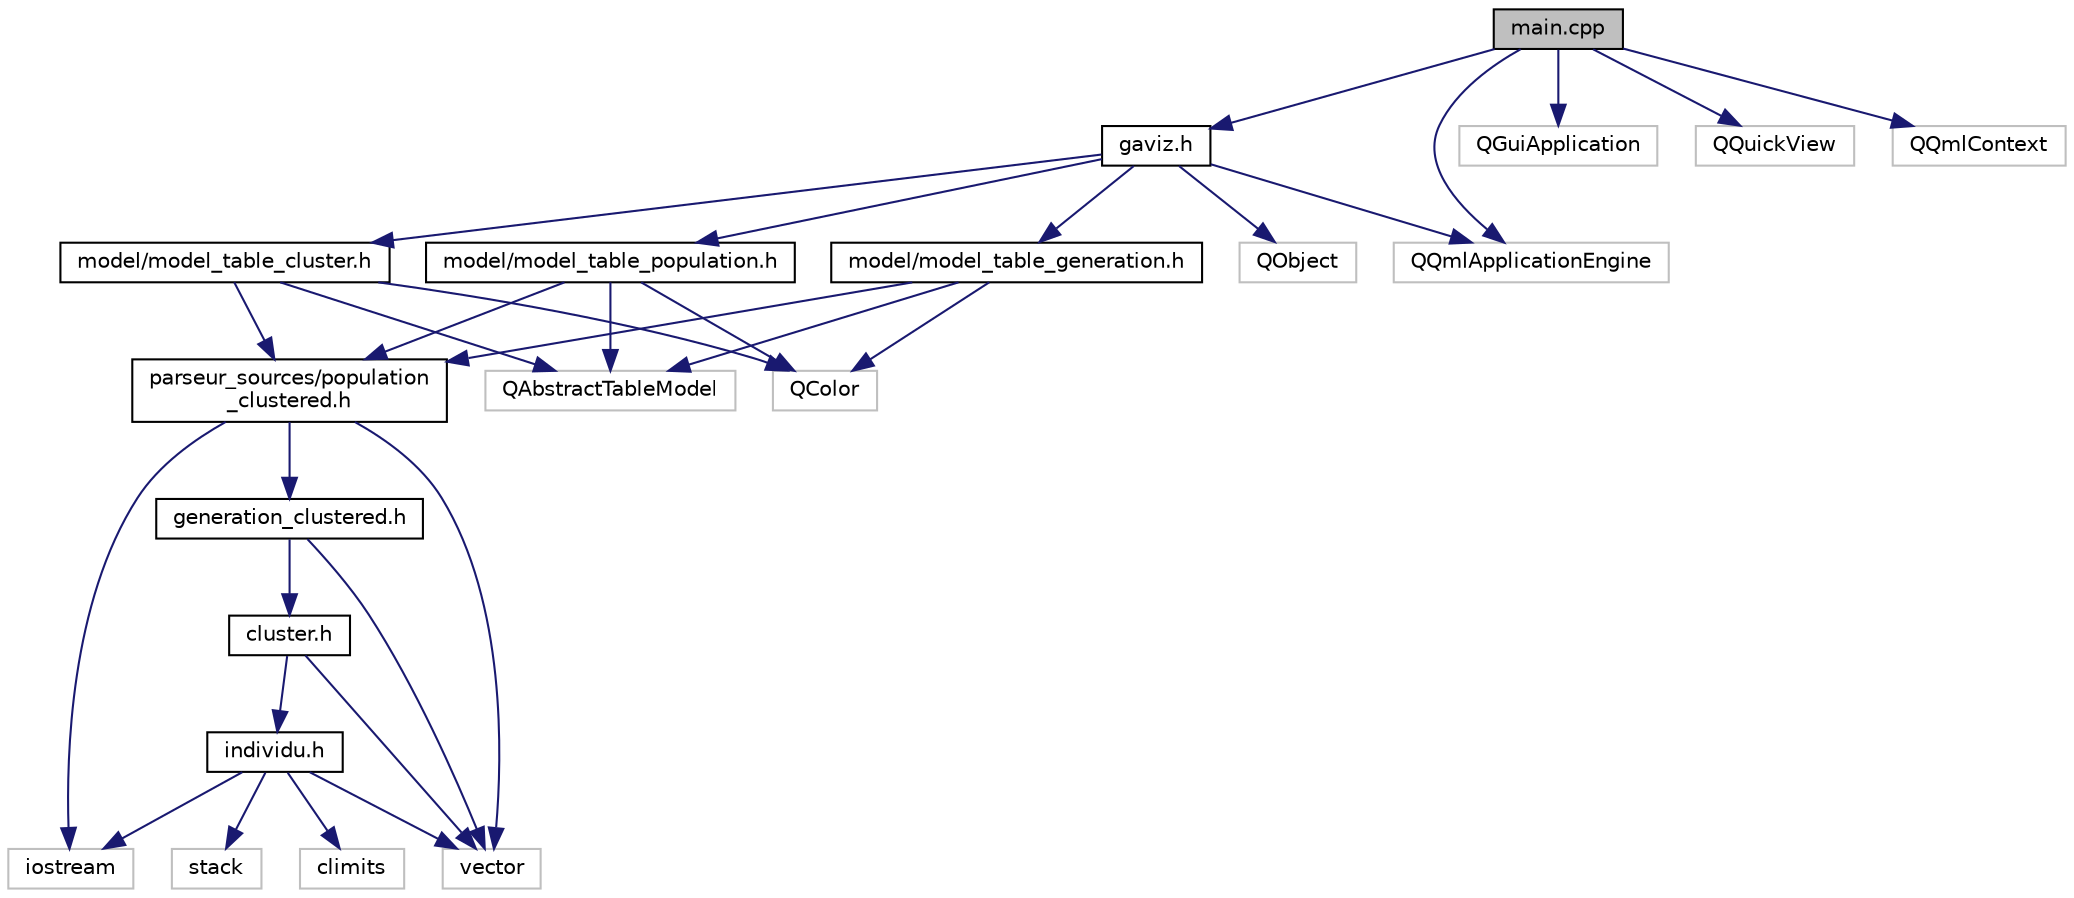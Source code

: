digraph "main.cpp"
{
  edge [fontname="Helvetica",fontsize="10",labelfontname="Helvetica",labelfontsize="10"];
  node [fontname="Helvetica",fontsize="10",shape=record];
  Node0 [label="main.cpp",height=0.2,width=0.4,color="black", fillcolor="grey75", style="filled", fontcolor="black"];
  Node0 -> Node1 [color="midnightblue",fontsize="10",style="solid"];
  Node1 [label="gaviz.h",height=0.2,width=0.4,color="black", fillcolor="white", style="filled",URL="$gaviz_8h.html"];
  Node1 -> Node2 [color="midnightblue",fontsize="10",style="solid"];
  Node2 [label="model/model_table_cluster.h",height=0.2,width=0.4,color="black", fillcolor="white", style="filled",URL="$model__table__cluster_8h.html"];
  Node2 -> Node3 [color="midnightblue",fontsize="10",style="solid"];
  Node3 [label="parseur_sources/population\l_clustered.h",height=0.2,width=0.4,color="black", fillcolor="white", style="filled",URL="$population__clustered_8h.html"];
  Node3 -> Node4 [color="midnightblue",fontsize="10",style="solid"];
  Node4 [label="generation_clustered.h",height=0.2,width=0.4,color="black", fillcolor="white", style="filled",URL="$generation__clustered_8h.html"];
  Node4 -> Node5 [color="midnightblue",fontsize="10",style="solid"];
  Node5 [label="cluster.h",height=0.2,width=0.4,color="black", fillcolor="white", style="filled",URL="$cluster_8h.html"];
  Node5 -> Node6 [color="midnightblue",fontsize="10",style="solid"];
  Node6 [label="individu.h",height=0.2,width=0.4,color="black", fillcolor="white", style="filled",URL="$individu_8h.html"];
  Node6 -> Node7 [color="midnightblue",fontsize="10",style="solid"];
  Node7 [label="iostream",height=0.2,width=0.4,color="grey75", fillcolor="white", style="filled"];
  Node6 -> Node8 [color="midnightblue",fontsize="10",style="solid"];
  Node8 [label="vector",height=0.2,width=0.4,color="grey75", fillcolor="white", style="filled"];
  Node6 -> Node9 [color="midnightblue",fontsize="10",style="solid"];
  Node9 [label="stack",height=0.2,width=0.4,color="grey75", fillcolor="white", style="filled"];
  Node6 -> Node10 [color="midnightblue",fontsize="10",style="solid"];
  Node10 [label="climits",height=0.2,width=0.4,color="grey75", fillcolor="white", style="filled"];
  Node5 -> Node8 [color="midnightblue",fontsize="10",style="solid"];
  Node4 -> Node8 [color="midnightblue",fontsize="10",style="solid"];
  Node3 -> Node8 [color="midnightblue",fontsize="10",style="solid"];
  Node3 -> Node7 [color="midnightblue",fontsize="10",style="solid"];
  Node2 -> Node11 [color="midnightblue",fontsize="10",style="solid"];
  Node11 [label="QAbstractTableModel",height=0.2,width=0.4,color="grey75", fillcolor="white", style="filled"];
  Node2 -> Node12 [color="midnightblue",fontsize="10",style="solid"];
  Node12 [label="QColor",height=0.2,width=0.4,color="grey75", fillcolor="white", style="filled"];
  Node1 -> Node13 [color="midnightblue",fontsize="10",style="solid"];
  Node13 [label="model/model_table_population.h",height=0.2,width=0.4,color="black", fillcolor="white", style="filled",URL="$model__table__population_8h.html"];
  Node13 -> Node3 [color="midnightblue",fontsize="10",style="solid"];
  Node13 -> Node11 [color="midnightblue",fontsize="10",style="solid"];
  Node13 -> Node12 [color="midnightblue",fontsize="10",style="solid"];
  Node1 -> Node14 [color="midnightblue",fontsize="10",style="solid"];
  Node14 [label="model/model_table_generation.h",height=0.2,width=0.4,color="black", fillcolor="white", style="filled",URL="$model__table__generation_8h.html"];
  Node14 -> Node3 [color="midnightblue",fontsize="10",style="solid"];
  Node14 -> Node11 [color="midnightblue",fontsize="10",style="solid"];
  Node14 -> Node12 [color="midnightblue",fontsize="10",style="solid"];
  Node1 -> Node15 [color="midnightblue",fontsize="10",style="solid"];
  Node15 [label="QObject",height=0.2,width=0.4,color="grey75", fillcolor="white", style="filled"];
  Node1 -> Node16 [color="midnightblue",fontsize="10",style="solid"];
  Node16 [label="QQmlApplicationEngine",height=0.2,width=0.4,color="grey75", fillcolor="white", style="filled"];
  Node0 -> Node17 [color="midnightblue",fontsize="10",style="solid"];
  Node17 [label="QGuiApplication",height=0.2,width=0.4,color="grey75", fillcolor="white", style="filled"];
  Node0 -> Node16 [color="midnightblue",fontsize="10",style="solid"];
  Node0 -> Node18 [color="midnightblue",fontsize="10",style="solid"];
  Node18 [label="QQuickView",height=0.2,width=0.4,color="grey75", fillcolor="white", style="filled"];
  Node0 -> Node19 [color="midnightblue",fontsize="10",style="solid"];
  Node19 [label="QQmlContext",height=0.2,width=0.4,color="grey75", fillcolor="white", style="filled"];
}
